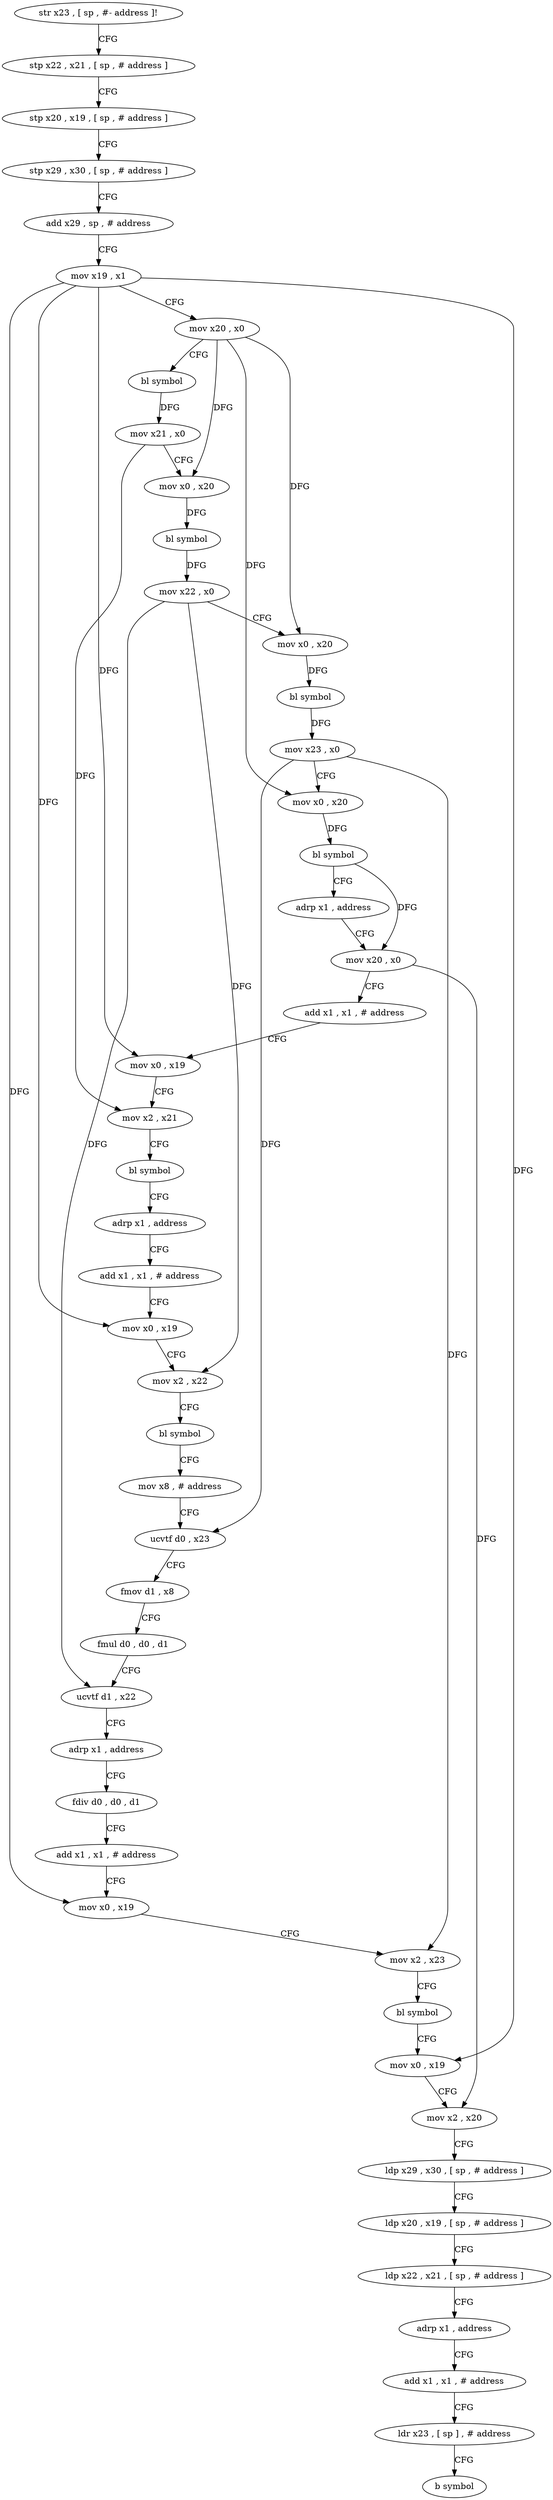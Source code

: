 digraph "func" {
"4277084" [label = "str x23 , [ sp , #- address ]!" ]
"4277088" [label = "stp x22 , x21 , [ sp , # address ]" ]
"4277092" [label = "stp x20 , x19 , [ sp , # address ]" ]
"4277096" [label = "stp x29 , x30 , [ sp , # address ]" ]
"4277100" [label = "add x29 , sp , # address" ]
"4277104" [label = "mov x19 , x1" ]
"4277108" [label = "mov x20 , x0" ]
"4277112" [label = "bl symbol" ]
"4277116" [label = "mov x21 , x0" ]
"4277120" [label = "mov x0 , x20" ]
"4277124" [label = "bl symbol" ]
"4277128" [label = "mov x22 , x0" ]
"4277132" [label = "mov x0 , x20" ]
"4277136" [label = "bl symbol" ]
"4277140" [label = "mov x23 , x0" ]
"4277144" [label = "mov x0 , x20" ]
"4277148" [label = "bl symbol" ]
"4277152" [label = "adrp x1 , address" ]
"4277156" [label = "mov x20 , x0" ]
"4277160" [label = "add x1 , x1 , # address" ]
"4277164" [label = "mov x0 , x19" ]
"4277168" [label = "mov x2 , x21" ]
"4277172" [label = "bl symbol" ]
"4277176" [label = "adrp x1 , address" ]
"4277180" [label = "add x1 , x1 , # address" ]
"4277184" [label = "mov x0 , x19" ]
"4277188" [label = "mov x2 , x22" ]
"4277192" [label = "bl symbol" ]
"4277196" [label = "mov x8 , # address" ]
"4277200" [label = "ucvtf d0 , x23" ]
"4277204" [label = "fmov d1 , x8" ]
"4277208" [label = "fmul d0 , d0 , d1" ]
"4277212" [label = "ucvtf d1 , x22" ]
"4277216" [label = "adrp x1 , address" ]
"4277220" [label = "fdiv d0 , d0 , d1" ]
"4277224" [label = "add x1 , x1 , # address" ]
"4277228" [label = "mov x0 , x19" ]
"4277232" [label = "mov x2 , x23" ]
"4277236" [label = "bl symbol" ]
"4277240" [label = "mov x0 , x19" ]
"4277244" [label = "mov x2 , x20" ]
"4277248" [label = "ldp x29 , x30 , [ sp , # address ]" ]
"4277252" [label = "ldp x20 , x19 , [ sp , # address ]" ]
"4277256" [label = "ldp x22 , x21 , [ sp , # address ]" ]
"4277260" [label = "adrp x1 , address" ]
"4277264" [label = "add x1 , x1 , # address" ]
"4277268" [label = "ldr x23 , [ sp ] , # address" ]
"4277272" [label = "b symbol" ]
"4277084" -> "4277088" [ label = "CFG" ]
"4277088" -> "4277092" [ label = "CFG" ]
"4277092" -> "4277096" [ label = "CFG" ]
"4277096" -> "4277100" [ label = "CFG" ]
"4277100" -> "4277104" [ label = "CFG" ]
"4277104" -> "4277108" [ label = "CFG" ]
"4277104" -> "4277164" [ label = "DFG" ]
"4277104" -> "4277184" [ label = "DFG" ]
"4277104" -> "4277228" [ label = "DFG" ]
"4277104" -> "4277240" [ label = "DFG" ]
"4277108" -> "4277112" [ label = "CFG" ]
"4277108" -> "4277120" [ label = "DFG" ]
"4277108" -> "4277132" [ label = "DFG" ]
"4277108" -> "4277144" [ label = "DFG" ]
"4277112" -> "4277116" [ label = "DFG" ]
"4277116" -> "4277120" [ label = "CFG" ]
"4277116" -> "4277168" [ label = "DFG" ]
"4277120" -> "4277124" [ label = "DFG" ]
"4277124" -> "4277128" [ label = "DFG" ]
"4277128" -> "4277132" [ label = "CFG" ]
"4277128" -> "4277188" [ label = "DFG" ]
"4277128" -> "4277212" [ label = "DFG" ]
"4277132" -> "4277136" [ label = "DFG" ]
"4277136" -> "4277140" [ label = "DFG" ]
"4277140" -> "4277144" [ label = "CFG" ]
"4277140" -> "4277200" [ label = "DFG" ]
"4277140" -> "4277232" [ label = "DFG" ]
"4277144" -> "4277148" [ label = "DFG" ]
"4277148" -> "4277152" [ label = "CFG" ]
"4277148" -> "4277156" [ label = "DFG" ]
"4277152" -> "4277156" [ label = "CFG" ]
"4277156" -> "4277160" [ label = "CFG" ]
"4277156" -> "4277244" [ label = "DFG" ]
"4277160" -> "4277164" [ label = "CFG" ]
"4277164" -> "4277168" [ label = "CFG" ]
"4277168" -> "4277172" [ label = "CFG" ]
"4277172" -> "4277176" [ label = "CFG" ]
"4277176" -> "4277180" [ label = "CFG" ]
"4277180" -> "4277184" [ label = "CFG" ]
"4277184" -> "4277188" [ label = "CFG" ]
"4277188" -> "4277192" [ label = "CFG" ]
"4277192" -> "4277196" [ label = "CFG" ]
"4277196" -> "4277200" [ label = "CFG" ]
"4277200" -> "4277204" [ label = "CFG" ]
"4277204" -> "4277208" [ label = "CFG" ]
"4277208" -> "4277212" [ label = "CFG" ]
"4277212" -> "4277216" [ label = "CFG" ]
"4277216" -> "4277220" [ label = "CFG" ]
"4277220" -> "4277224" [ label = "CFG" ]
"4277224" -> "4277228" [ label = "CFG" ]
"4277228" -> "4277232" [ label = "CFG" ]
"4277232" -> "4277236" [ label = "CFG" ]
"4277236" -> "4277240" [ label = "CFG" ]
"4277240" -> "4277244" [ label = "CFG" ]
"4277244" -> "4277248" [ label = "CFG" ]
"4277248" -> "4277252" [ label = "CFG" ]
"4277252" -> "4277256" [ label = "CFG" ]
"4277256" -> "4277260" [ label = "CFG" ]
"4277260" -> "4277264" [ label = "CFG" ]
"4277264" -> "4277268" [ label = "CFG" ]
"4277268" -> "4277272" [ label = "CFG" ]
}
